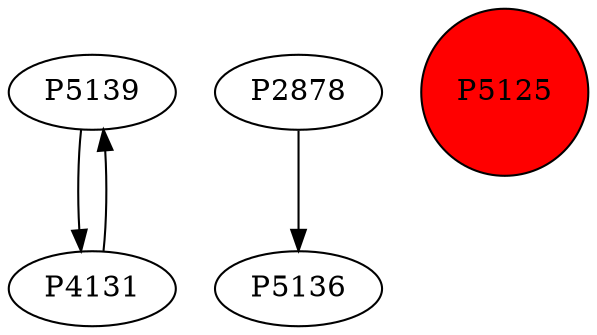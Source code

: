 digraph {
	P5139 -> P4131
	P2878 -> P5136
	P4131 -> P5139
	P5125 [shape=circle]
	P5125 [style=filled]
	P5125 [fillcolor=red]
}